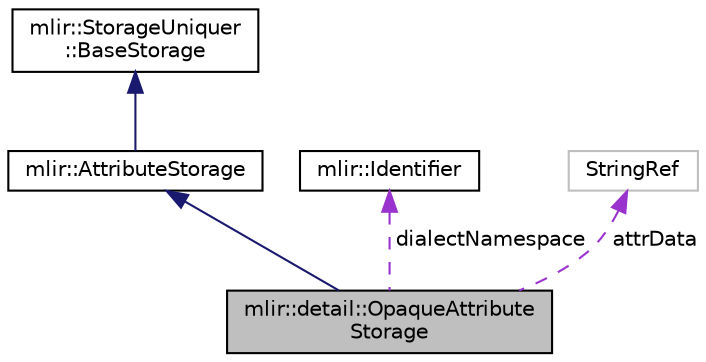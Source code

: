 digraph "mlir::detail::OpaqueAttributeStorage"
{
  bgcolor="transparent";
  edge [fontname="Helvetica",fontsize="10",labelfontname="Helvetica",labelfontsize="10"];
  node [fontname="Helvetica",fontsize="10",shape=record];
  Node3 [label="mlir::detail::OpaqueAttribute\lStorage",height=0.2,width=0.4,color="black", fillcolor="grey75", style="filled", fontcolor="black"];
  Node4 -> Node3 [dir="back",color="midnightblue",fontsize="10",style="solid",fontname="Helvetica"];
  Node4 [label="mlir::AttributeStorage",height=0.2,width=0.4,color="black",URL="$classmlir_1_1AttributeStorage.html",tooltip="Base storage class appearing in an attribute. "];
  Node5 -> Node4 [dir="back",color="midnightblue",fontsize="10",style="solid",fontname="Helvetica"];
  Node5 [label="mlir::StorageUniquer\l::BaseStorage",height=0.2,width=0.4,color="black",URL="$classmlir_1_1StorageUniquer_1_1BaseStorage.html",tooltip="This class acts as the base storage that all storage classes must derived from. "];
  Node6 -> Node3 [dir="back",color="darkorchid3",fontsize="10",style="dashed",label=" dialectNamespace" ,fontname="Helvetica"];
  Node6 [label="mlir::Identifier",height=0.2,width=0.4,color="black",URL="$classmlir_1_1Identifier.html",tooltip="This class represents a uniqued string owned by an MLIRContext. "];
  Node7 -> Node3 [dir="back",color="darkorchid3",fontsize="10",style="dashed",label=" attrData" ,fontname="Helvetica"];
  Node7 [label="StringRef",height=0.2,width=0.4,color="grey75"];
}

